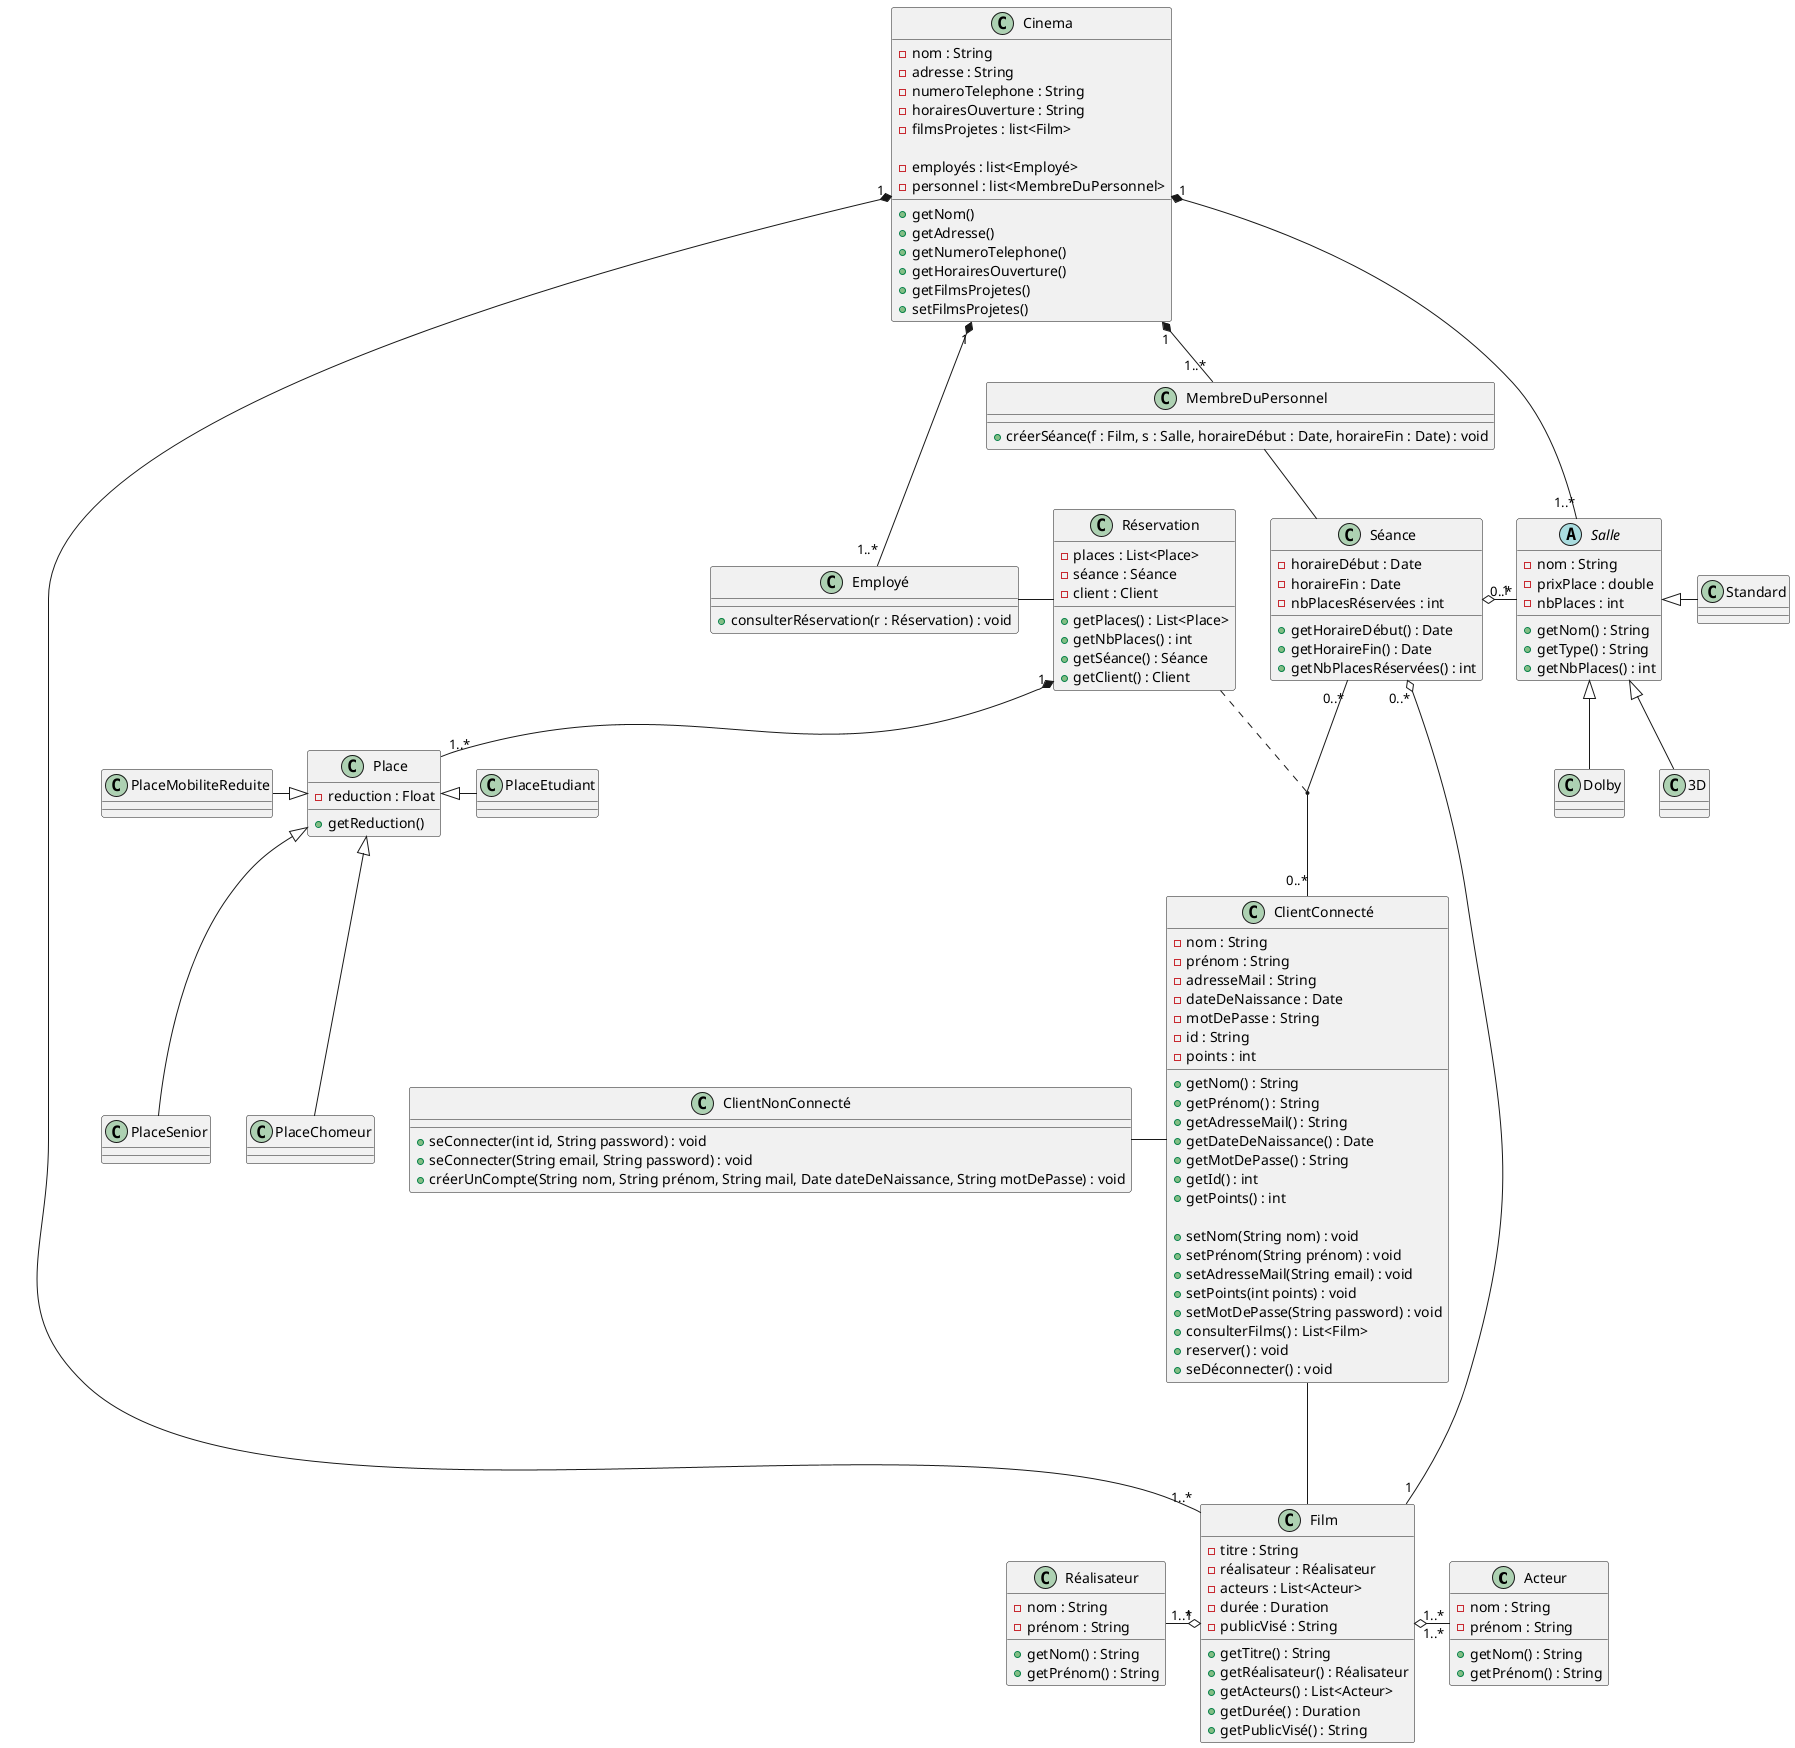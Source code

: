 @startuml
class Acteur {
    - nom : String
    - prénom : String
    + getNom() : String
    + getPrénom() : String
}

class Réalisateur {
    - nom : String
    - prénom : String
    + getNom() : String
    + getPrénom() : String    
}

class Film {
    - titre : String
    - réalisateur : Réalisateur
    - acteurs : List<Acteur>
    - durée : Duration
    - publicVisé : String
    + getTitre() : String
    + getRéalisateur() : Réalisateur
    + getActeurs() : List<Acteur>
    + getDurée() : Duration
    + getPublicVisé() : String
}

class ClientConnecté {
    - nom : String
    - prénom : String
    - adresseMail : String
    - dateDeNaissance : Date
    - motDePasse : String
    - id : String
    - points : int

    + getNom() : String
    + getPrénom() : String
    + getAdresseMail() : String
    + getDateDeNaissance() : Date
    + getMotDePasse() : String
    + getId() : int
    + getPoints() : int

    + setNom(String nom) : void
    + setPrénom(String prénom) : void
    + setAdresseMail(String email) : void
    + setPoints(int points) : void
    + setMotDePasse(String password) : void


    + consulterFilms() : List<Film>
    + reserver() : void
    + seDéconnecter() : void
}

class ClientNonConnecté {
    + seConnecter(int id, String password) : void
    + seConnecter(String email, String password) : void
    + créerUnCompte(String nom, String prénom, String mail, Date dateDeNaissance, String motDePasse) : void
}

class Employé {
    + consulterRéservation(r : Réservation) : void
}

class MembreDuPersonnel {
    + créerSéance(f : Film, s : Salle, horaireDébut : Date, horaireFin : Date) : void
}

abstract class Salle {
    - nom : String
    - prixPlace : double
    - nbPlaces : int
    + getNom() : String
    + getType() : String
    + getNbPlaces() : int
}

class Cinema {
    - nom : String
    - adresse : String
    - numeroTelephone : String
    - horairesOuverture : String
    - filmsProjetes : list<Film>

    - employés : list<Employé>
    - personnel : list<MembreDuPersonnel>

    + getNom()
    + getAdresse()
    + getNumeroTelephone()
    + getHorairesOuverture()
    + getFilmsProjetes()
    + setFilmsProjetes()
}

Salle <|-- Dolby
Salle <|-- 3D
Salle <|- Standard

class Réservation {
    - places : List<Place>
    - séance : Séance
    - client : Client

    + getPlaces() : List<Place>
    + getNbPlaces() : int
    + getSéance() : Séance
    + getClient() : Client
}

class Place {
    - reduction : Float
    + getReduction()
}
class PlaceEtudiant {}
class PlaceMobiliteReduite {}
class PlaceChomeur {}
class PlaceSenior {}

Place <|- PlaceEtudiant
Place <|-- PlaceChomeur
Place <|-- PlaceSenior
PlaceMobiliteReduite -|> Place

class Séance {
    - horaireDébut : Date
    - horaireFin : Date
    - nbPlacesRéservées : int

    + getHoraireDébut() : Date
    + getHoraireFin() : Date
    + getNbPlacesRéservées() : int
}

Film "1" -----o "0..*" Séance
Film "1..*" o- "1..*" Acteur
Réalisateur "1..*" -o "1" Film

Cinema "1" *--- "1..*" Employé
Cinema "1" *-- "1..*" Salle
Cinema "1" *------- "1..*" Film
Cinema  "1" *-- "1..*" MembreDuPersonnel

Séance "0..*" o- "1" Salle

MembreDuPersonnel -- Séance
Employé - Réservation

Séance "0..*" -- "0..*" ClientConnecté
Réservation .. (ClientConnecté,Séance)

ClientConnecté - Film

ClientNonConnecté - ClientConnecté

Réservation "1" *-- "1..*" Place
@enduml